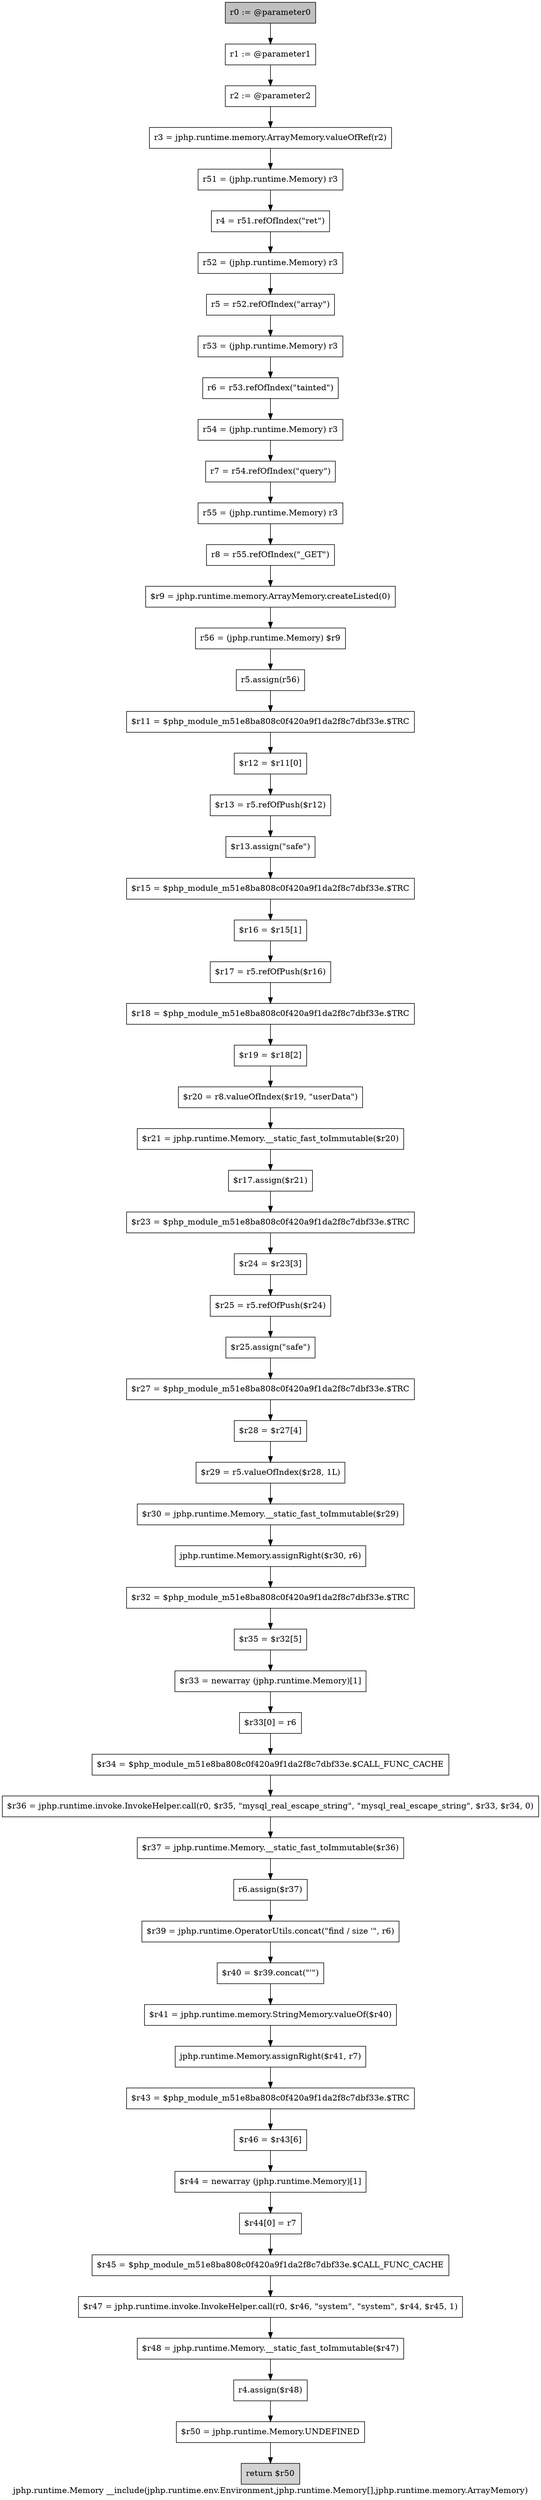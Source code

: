 digraph "jphp.runtime.Memory __include(jphp.runtime.env.Environment,jphp.runtime.Memory[],jphp.runtime.memory.ArrayMemory)" {
    label="jphp.runtime.Memory __include(jphp.runtime.env.Environment,jphp.runtime.Memory[],jphp.runtime.memory.ArrayMemory)";
    node [shape=box];
    "0" [style=filled,fillcolor=gray,label="r0 := @parameter0",];
    "1" [label="r1 := @parameter1",];
    "0"->"1";
    "2" [label="r2 := @parameter2",];
    "1"->"2";
    "3" [label="r3 = jphp.runtime.memory.ArrayMemory.valueOfRef(r2)",];
    "2"->"3";
    "4" [label="r51 = (jphp.runtime.Memory) r3",];
    "3"->"4";
    "5" [label="r4 = r51.refOfIndex(\"ret\")",];
    "4"->"5";
    "6" [label="r52 = (jphp.runtime.Memory) r3",];
    "5"->"6";
    "7" [label="r5 = r52.refOfIndex(\"array\")",];
    "6"->"7";
    "8" [label="r53 = (jphp.runtime.Memory) r3",];
    "7"->"8";
    "9" [label="r6 = r53.refOfIndex(\"tainted\")",];
    "8"->"9";
    "10" [label="r54 = (jphp.runtime.Memory) r3",];
    "9"->"10";
    "11" [label="r7 = r54.refOfIndex(\"query\")",];
    "10"->"11";
    "12" [label="r55 = (jphp.runtime.Memory) r3",];
    "11"->"12";
    "13" [label="r8 = r55.refOfIndex(\"_GET\")",];
    "12"->"13";
    "14" [label="$r9 = jphp.runtime.memory.ArrayMemory.createListed(0)",];
    "13"->"14";
    "15" [label="r56 = (jphp.runtime.Memory) $r9",];
    "14"->"15";
    "16" [label="r5.assign(r56)",];
    "15"->"16";
    "17" [label="$r11 = $php_module_m51e8ba808c0f420a9f1da2f8c7dbf33e.$TRC",];
    "16"->"17";
    "18" [label="$r12 = $r11[0]",];
    "17"->"18";
    "19" [label="$r13 = r5.refOfPush($r12)",];
    "18"->"19";
    "20" [label="$r13.assign(\"safe\")",];
    "19"->"20";
    "21" [label="$r15 = $php_module_m51e8ba808c0f420a9f1da2f8c7dbf33e.$TRC",];
    "20"->"21";
    "22" [label="$r16 = $r15[1]",];
    "21"->"22";
    "23" [label="$r17 = r5.refOfPush($r16)",];
    "22"->"23";
    "24" [label="$r18 = $php_module_m51e8ba808c0f420a9f1da2f8c7dbf33e.$TRC",];
    "23"->"24";
    "25" [label="$r19 = $r18[2]",];
    "24"->"25";
    "26" [label="$r20 = r8.valueOfIndex($r19, \"userData\")",];
    "25"->"26";
    "27" [label="$r21 = jphp.runtime.Memory.__static_fast_toImmutable($r20)",];
    "26"->"27";
    "28" [label="$r17.assign($r21)",];
    "27"->"28";
    "29" [label="$r23 = $php_module_m51e8ba808c0f420a9f1da2f8c7dbf33e.$TRC",];
    "28"->"29";
    "30" [label="$r24 = $r23[3]",];
    "29"->"30";
    "31" [label="$r25 = r5.refOfPush($r24)",];
    "30"->"31";
    "32" [label="$r25.assign(\"safe\")",];
    "31"->"32";
    "33" [label="$r27 = $php_module_m51e8ba808c0f420a9f1da2f8c7dbf33e.$TRC",];
    "32"->"33";
    "34" [label="$r28 = $r27[4]",];
    "33"->"34";
    "35" [label="$r29 = r5.valueOfIndex($r28, 1L)",];
    "34"->"35";
    "36" [label="$r30 = jphp.runtime.Memory.__static_fast_toImmutable($r29)",];
    "35"->"36";
    "37" [label="jphp.runtime.Memory.assignRight($r30, r6)",];
    "36"->"37";
    "38" [label="$r32 = $php_module_m51e8ba808c0f420a9f1da2f8c7dbf33e.$TRC",];
    "37"->"38";
    "39" [label="$r35 = $r32[5]",];
    "38"->"39";
    "40" [label="$r33 = newarray (jphp.runtime.Memory)[1]",];
    "39"->"40";
    "41" [label="$r33[0] = r6",];
    "40"->"41";
    "42" [label="$r34 = $php_module_m51e8ba808c0f420a9f1da2f8c7dbf33e.$CALL_FUNC_CACHE",];
    "41"->"42";
    "43" [label="$r36 = jphp.runtime.invoke.InvokeHelper.call(r0, $r35, \"mysql_real_escape_string\", \"mysql_real_escape_string\", $r33, $r34, 0)",];
    "42"->"43";
    "44" [label="$r37 = jphp.runtime.Memory.__static_fast_toImmutable($r36)",];
    "43"->"44";
    "45" [label="r6.assign($r37)",];
    "44"->"45";
    "46" [label="$r39 = jphp.runtime.OperatorUtils.concat(\"find / size \'\", r6)",];
    "45"->"46";
    "47" [label="$r40 = $r39.concat(\"\'\")",];
    "46"->"47";
    "48" [label="$r41 = jphp.runtime.memory.StringMemory.valueOf($r40)",];
    "47"->"48";
    "49" [label="jphp.runtime.Memory.assignRight($r41, r7)",];
    "48"->"49";
    "50" [label="$r43 = $php_module_m51e8ba808c0f420a9f1da2f8c7dbf33e.$TRC",];
    "49"->"50";
    "51" [label="$r46 = $r43[6]",];
    "50"->"51";
    "52" [label="$r44 = newarray (jphp.runtime.Memory)[1]",];
    "51"->"52";
    "53" [label="$r44[0] = r7",];
    "52"->"53";
    "54" [label="$r45 = $php_module_m51e8ba808c0f420a9f1da2f8c7dbf33e.$CALL_FUNC_CACHE",];
    "53"->"54";
    "55" [label="$r47 = jphp.runtime.invoke.InvokeHelper.call(r0, $r46, \"system\", \"system\", $r44, $r45, 1)",];
    "54"->"55";
    "56" [label="$r48 = jphp.runtime.Memory.__static_fast_toImmutable($r47)",];
    "55"->"56";
    "57" [label="r4.assign($r48)",];
    "56"->"57";
    "58" [label="$r50 = jphp.runtime.Memory.UNDEFINED",];
    "57"->"58";
    "59" [style=filled,fillcolor=lightgray,label="return $r50",];
    "58"->"59";
}
